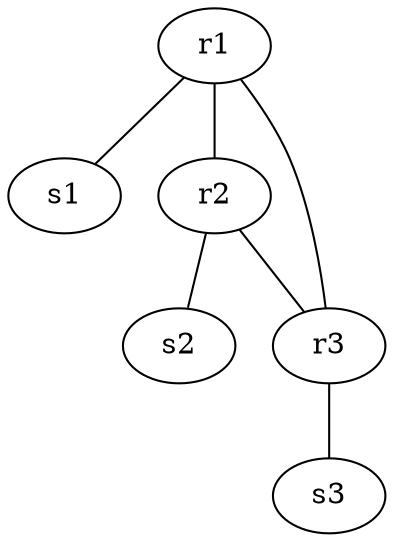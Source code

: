 graph vx {
"r1" [function="leaf" vagrant="eth1" os="hashicorp/bionic64" version="1.0.282" memory="500" config="./helper_scripts/config_production_switch.sh" ] 
 
"s1" [function="leaf" vagrant="eth1" os="hashicorp/bionic64" version="1.0.282" memory="500" config="./helper_scripts/config_production_switch.sh" ] 


"r2" [function="leaf" vagrant="eth1" os="hashicorp/bionic64" version="1.0.282" memory="500" config="./helper_scripts/config_production_switch.sh" ] 

"s2" [function="leaf" vagrant="eth1" os="hashicorp/bionic64" version="1.0.282" memory="500" config="./helper_scripts/config_production_switch.sh" ] 

"r3" [function="leaf" vagrant="eth1" os="hashicorp/bionic64" version="1.0.282" memory="500" config="./helper_scripts/config_production_switch.sh" ]  

"s3" [function="leaf" vagrant="eth1" os="hashicorp/bionic64" version="1.0.282" memory="500" config="./helper_scripts/config_production_switch.sh" ] 


"r1":"eth1" -- "s1":"eth1"
"r2":"eth1" -- "s2":"eth1"
"r3":"eth1" -- "s3":"eth1"

"r1":"eth50" -- "r2":"eth50"
"r1":"eth49" -- "r3":"eth50"
"r2":"eth49" -- "r3":"eth49"

}
